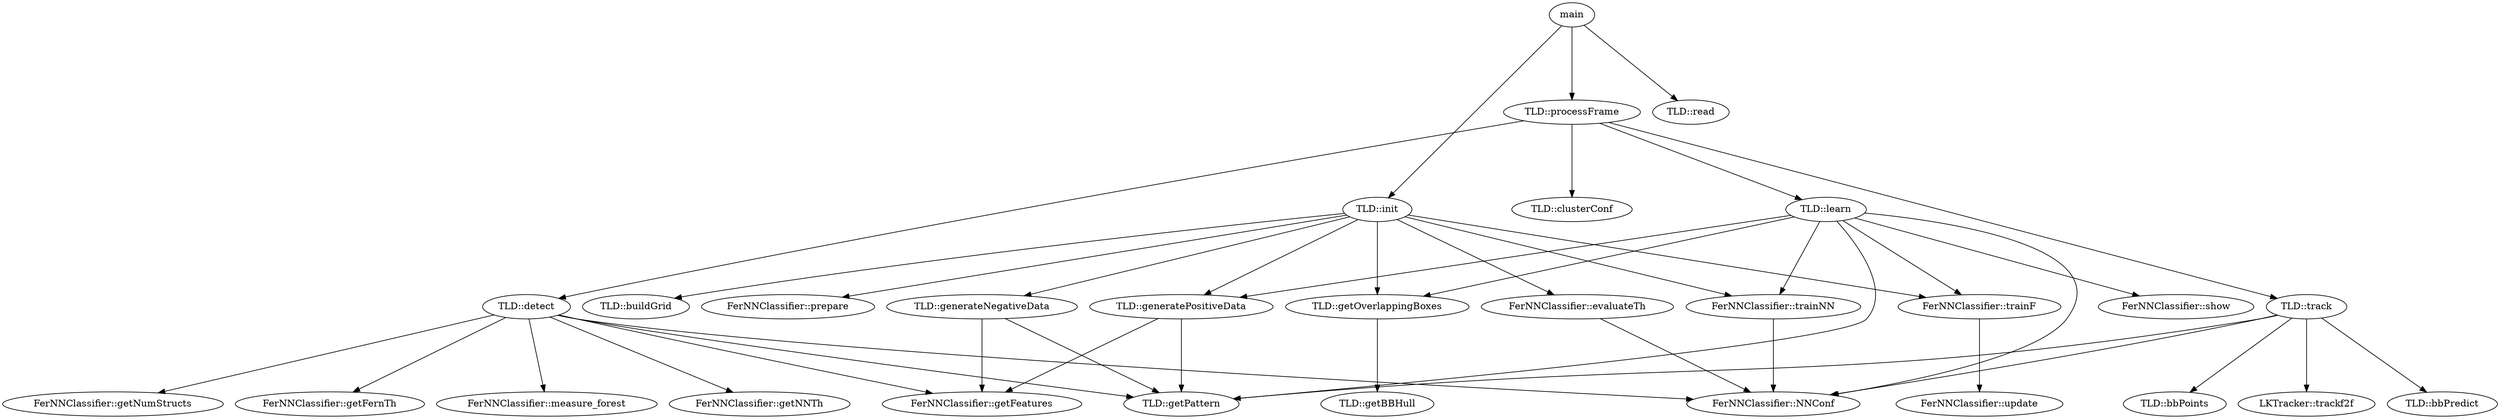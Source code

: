 digraph graphname {
ranksep = 1.5;
"FerNNClassifier::trainF";
"FerNNClassifier::update";
"FerNNClassifier::trainNN";
"FerNNClassifier::NNConf";
"FerNNClassifier::evaluateTh";
"TLD::init";
"TLD::buildGrid";
"TLD::getOverlappingBoxes";
"FerNNClassifier::prepare";
"TLD::generatePositiveData";
"TLD::generateNegativeData";
"FerNNClassifier::trainF";
"FerNNClassifier::trainNN";
"FerNNClassifier::evaluateTh";
"TLD::generatePositiveData";
"TLD::getPattern";
"FerNNClassifier::getFeatures";
"TLD::generateNegativeData";
"TLD::processFrame";
"TLD::track";
"TLD::detect";
"TLD::clusterConf";
"TLD::learn";
"TLD::track";
"TLD::bbPoints";
"LKTracker::trackf2f";
"TLD::bbPredict";
"TLD::detect";
"FerNNClassifier::getNumStructs";
"FerNNClassifier::getFernTh";
"FerNNClassifier::measure_forest";
"FerNNClassifier::getNNTh";
"TLD::learn";
"FerNNClassifier::show";
"TLD::getOverlappingBoxes";
"TLD::getBBHull";
main;
"TLD::read";
"TLD::init";
"TLD::processFrame";
"FerNNClassifier::trainF"->"FerNNClassifier::update";
"FerNNClassifier::trainNN"->"FerNNClassifier::NNConf";
"FerNNClassifier::evaluateTh"->"FerNNClassifier::NNConf";
"TLD::init"->"TLD::buildGrid";
"TLD::init"->"TLD::getOverlappingBoxes";
"TLD::init"->"FerNNClassifier::prepare";
"TLD::init"->"TLD::generatePositiveData";
"TLD::init"->"TLD::generateNegativeData";
"TLD::init"->"FerNNClassifier::trainF";
"TLD::init"->"FerNNClassifier::trainNN";
"TLD::init"->"FerNNClassifier::evaluateTh";
"TLD::generatePositiveData"->"TLD::getPattern";
"TLD::generatePositiveData"->"FerNNClassifier::getFeatures";
"TLD::generateNegativeData"->"FerNNClassifier::getFeatures";
"TLD::generateNegativeData"->"TLD::getPattern";
"TLD::processFrame"->"TLD::track";
"TLD::processFrame"->"TLD::detect";
"TLD::processFrame"->"TLD::clusterConf";
"TLD::processFrame"->"TLD::learn";
"TLD::track"->"TLD::bbPoints";
"TLD::track"->"LKTracker::trackf2f";
"TLD::track"->"TLD::bbPredict";
"TLD::track"->"TLD::getPattern";
"TLD::track"->"FerNNClassifier::NNConf";
"TLD::detect"->"FerNNClassifier::getNumStructs";
"TLD::detect"->"FerNNClassifier::getFernTh";
"TLD::detect"->"FerNNClassifier::getFeatures";
"TLD::detect"->"FerNNClassifier::measure_forest";
"TLD::detect"->"FerNNClassifier::getNNTh";
"TLD::detect"->"TLD::getPattern";
"TLD::detect"->"FerNNClassifier::NNConf";
"TLD::learn"->"TLD::getPattern";
"TLD::learn"->"FerNNClassifier::NNConf";
"TLD::learn"->"TLD::getOverlappingBoxes";
"TLD::learn"->"TLD::generatePositiveData";
"TLD::learn"->"FerNNClassifier::trainF";
"TLD::learn"->"FerNNClassifier::trainNN";
"TLD::learn"->"FerNNClassifier::show";
"TLD::getOverlappingBoxes"->"TLD::getBBHull";
"main"->"TLD::read";
"main"->"TLD::init";
"main"->"TLD::processFrame";
}

